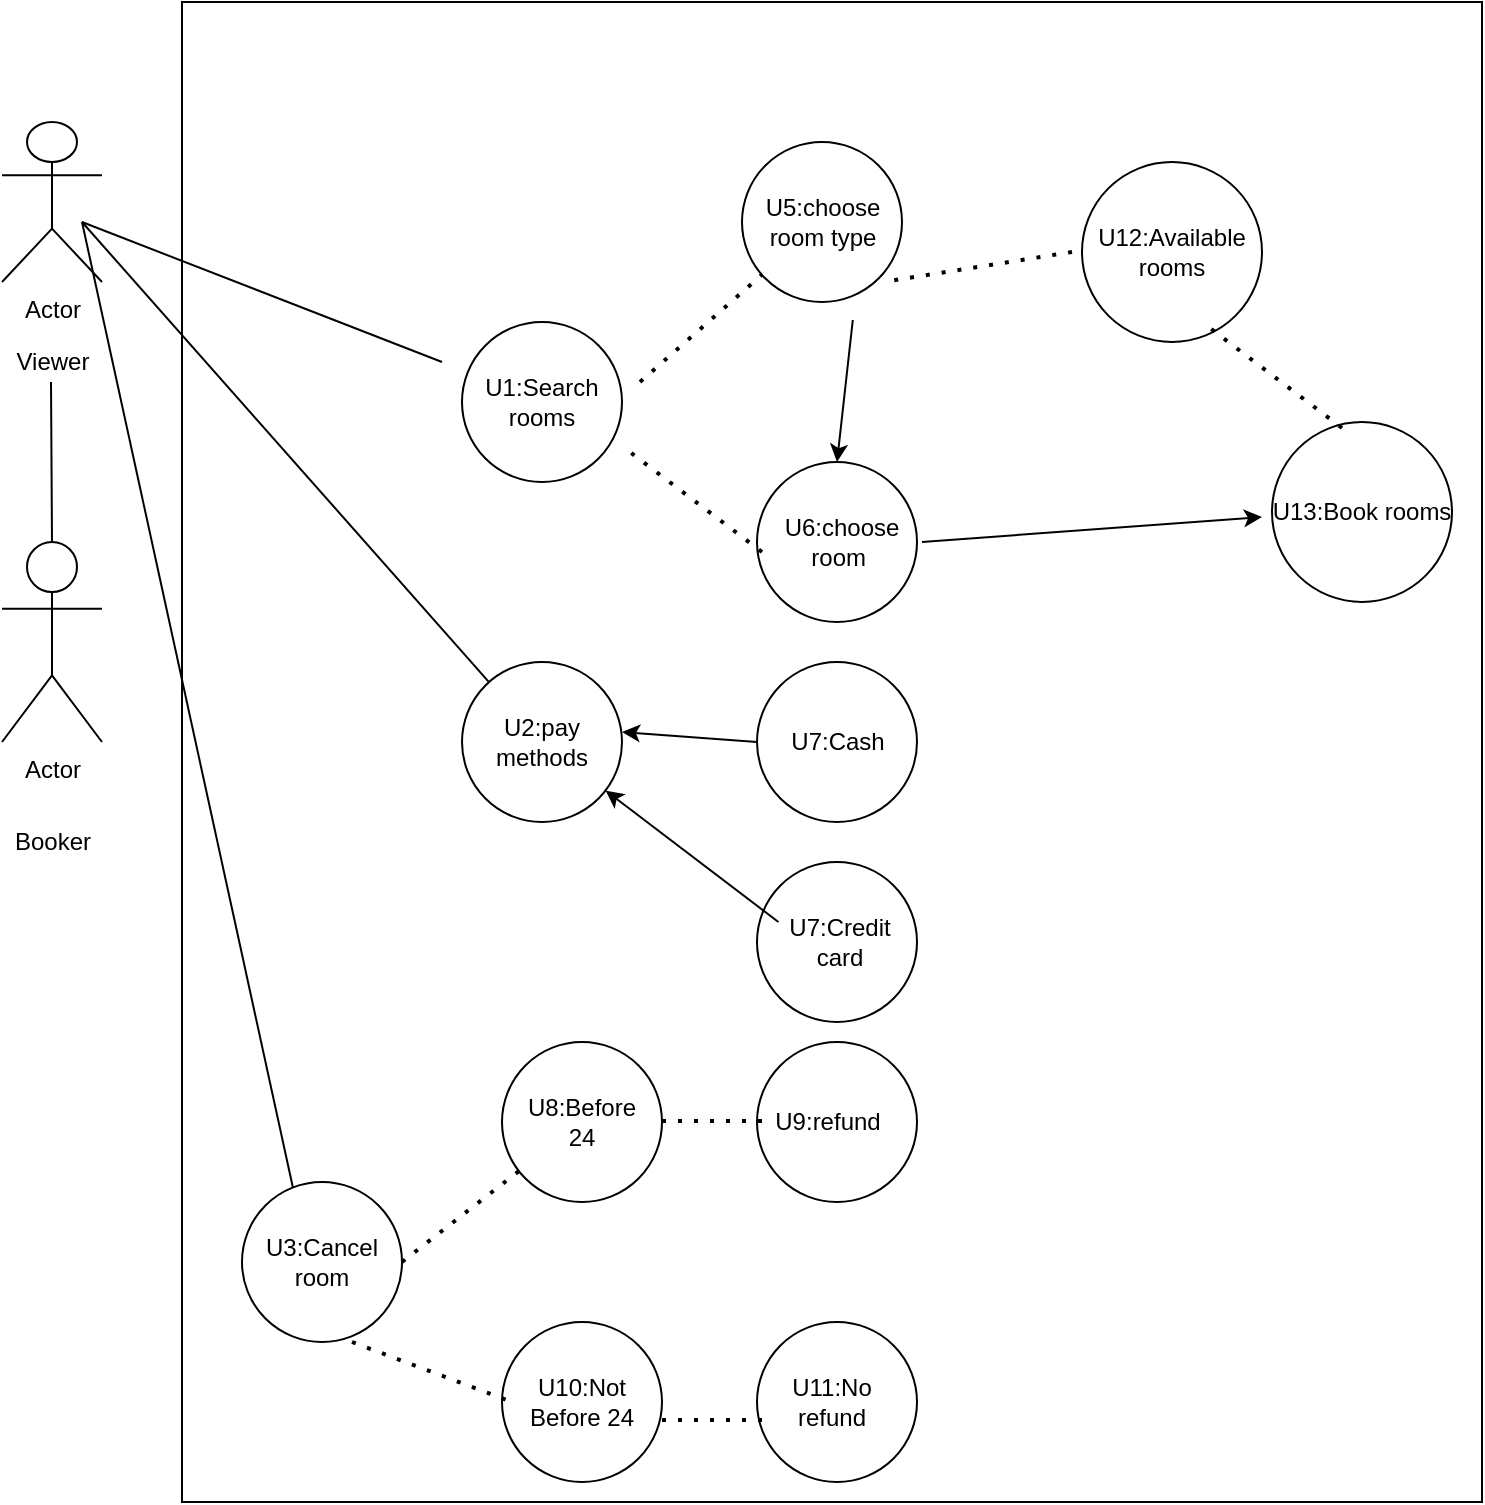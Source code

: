 <mxfile version="13.9.8" type="github"><diagram id="Xy6ysxLiAf85u6eN7p3X" name="Page-1"><mxGraphModel dx="868" dy="393" grid="1" gridSize="10" guides="1" tooltips="1" connect="1" arrows="1" fold="1" page="1" pageScale="1" pageWidth="827" pageHeight="1169" math="0" shadow="0"><root><mxCell id="0"/><mxCell id="1" parent="0"/><mxCell id="fN4Kaj9CFgbJgUVEXXit-1" value="" style="rounded=0;whiteSpace=wrap;html=1;" vertex="1" parent="1"><mxGeometry x="160" y="80" width="650" height="750" as="geometry"/></mxCell><mxCell id="fN4Kaj9CFgbJgUVEXXit-2" value="Actor" style="shape=umlActor;verticalLabelPosition=bottom;verticalAlign=top;html=1;outlineConnect=0;" vertex="1" parent="1"><mxGeometry x="70" y="140" width="50" height="80" as="geometry"/></mxCell><mxCell id="fN4Kaj9CFgbJgUVEXXit-3" value="Actor" style="shape=umlActor;verticalLabelPosition=bottom;verticalAlign=top;html=1;outlineConnect=0;" vertex="1" parent="1"><mxGeometry x="70" y="350" width="50" height="100" as="geometry"/></mxCell><mxCell id="fN4Kaj9CFgbJgUVEXXit-4" value="Booker&lt;br&gt;" style="text;html=1;align=center;verticalAlign=middle;resizable=0;points=[];autosize=1;" vertex="1" parent="1"><mxGeometry x="70" y="490" width="50" height="20" as="geometry"/></mxCell><mxCell id="fN4Kaj9CFgbJgUVEXXit-5" value="Viewer" style="text;html=1;align=center;verticalAlign=middle;resizable=0;points=[];autosize=1;" vertex="1" parent="1"><mxGeometry x="70" y="250" width="50" height="20" as="geometry"/></mxCell><mxCell id="fN4Kaj9CFgbJgUVEXXit-9" value="" style="endArrow=none;html=1;" edge="1" parent="1"><mxGeometry width="50" height="50" relative="1" as="geometry"><mxPoint x="110" y="190" as="sourcePoint"/><mxPoint x="290" y="260" as="targetPoint"/><Array as="points"/></mxGeometry></mxCell><mxCell id="fN4Kaj9CFgbJgUVEXXit-10" value="" style="ellipse;whiteSpace=wrap;html=1;aspect=fixed;" vertex="1" parent="1"><mxGeometry x="300" y="240" width="80" height="80" as="geometry"/></mxCell><mxCell id="fN4Kaj9CFgbJgUVEXXit-11" value="" style="endArrow=none;html=1;" edge="1" parent="1" target="fN4Kaj9CFgbJgUVEXXit-12"><mxGeometry width="50" height="50" relative="1" as="geometry"><mxPoint x="110" y="190" as="sourcePoint"/><mxPoint x="320" y="380" as="targetPoint"/><Array as="points"/></mxGeometry></mxCell><mxCell id="fN4Kaj9CFgbJgUVEXXit-12" value="" style="ellipse;whiteSpace=wrap;html=1;aspect=fixed;" vertex="1" parent="1"><mxGeometry x="300" y="410" width="80" height="80" as="geometry"/></mxCell><mxCell id="fN4Kaj9CFgbJgUVEXXit-17" value="" style="endArrow=none;html=1;exitX=0.5;exitY=0;exitDx=0;exitDy=0;exitPerimeter=0;" edge="1" parent="1" source="fN4Kaj9CFgbJgUVEXXit-3"><mxGeometry width="50" height="50" relative="1" as="geometry"><mxPoint x="94.5" y="330" as="sourcePoint"/><mxPoint x="94.5" y="270" as="targetPoint"/></mxGeometry></mxCell><mxCell id="fN4Kaj9CFgbJgUVEXXit-18" value="" style="endArrow=none;html=1;entryX=0.087;entryY=0.797;entryDx=0;entryDy=0;entryPerimeter=0;" edge="1" parent="1" target="fN4Kaj9CFgbJgUVEXXit-1"><mxGeometry width="50" height="50" relative="1" as="geometry"><mxPoint x="110" y="190" as="sourcePoint"/><mxPoint x="265.797" y="438.154" as="targetPoint"/><Array as="points"/></mxGeometry></mxCell><mxCell id="fN4Kaj9CFgbJgUVEXXit-19" value="" style="ellipse;whiteSpace=wrap;html=1;aspect=fixed;" vertex="1" parent="1"><mxGeometry x="190" y="670" width="80" height="80" as="geometry"/></mxCell><mxCell id="fN4Kaj9CFgbJgUVEXXit-20" value="U1:Search rooms" style="text;html=1;strokeColor=none;fillColor=none;align=center;verticalAlign=middle;whiteSpace=wrap;rounded=0;" vertex="1" parent="1"><mxGeometry x="300" y="270" width="80" height="20" as="geometry"/></mxCell><mxCell id="fN4Kaj9CFgbJgUVEXXit-21" value="U2:pay methods" style="text;html=1;strokeColor=none;fillColor=none;align=center;verticalAlign=middle;whiteSpace=wrap;rounded=0;" vertex="1" parent="1"><mxGeometry x="300" y="440" width="80" height="20" as="geometry"/></mxCell><mxCell id="fN4Kaj9CFgbJgUVEXXit-25" value="U3:Cancel room" style="text;html=1;strokeColor=none;fillColor=none;align=center;verticalAlign=middle;whiteSpace=wrap;rounded=0;" vertex="1" parent="1"><mxGeometry x="190" y="700" width="80" height="20" as="geometry"/></mxCell><mxCell id="fN4Kaj9CFgbJgUVEXXit-26" value="" style="ellipse;whiteSpace=wrap;html=1;aspect=fixed;" vertex="1" parent="1"><mxGeometry x="447.5" y="310" width="80" height="80" as="geometry"/></mxCell><mxCell id="fN4Kaj9CFgbJgUVEXXit-27" value="" style="endArrow=none;dashed=1;html=1;dashPattern=1 3;strokeWidth=2;" edge="1" parent="1" target="fN4Kaj9CFgbJgUVEXXit-28"><mxGeometry width="50" height="50" relative="1" as="geometry"><mxPoint x="389" y="270" as="sourcePoint"/><mxPoint x="439" y="220" as="targetPoint"/></mxGeometry></mxCell><mxCell id="fN4Kaj9CFgbJgUVEXXit-28" value="" style="ellipse;whiteSpace=wrap;html=1;aspect=fixed;" vertex="1" parent="1"><mxGeometry x="440" y="150" width="80" height="80" as="geometry"/></mxCell><mxCell id="fN4Kaj9CFgbJgUVEXXit-29" value="U5:choose room type" style="text;html=1;strokeColor=none;fillColor=none;align=center;verticalAlign=middle;whiteSpace=wrap;rounded=0;" vertex="1" parent="1"><mxGeometry x="443.75" y="170" width="72.5" height="40" as="geometry"/></mxCell><mxCell id="fN4Kaj9CFgbJgUVEXXit-30" value="U6:choose room&amp;nbsp;" style="text;html=1;strokeColor=none;fillColor=none;align=center;verticalAlign=middle;whiteSpace=wrap;rounded=0;" vertex="1" parent="1"><mxGeometry x="450" y="340" width="80" height="20" as="geometry"/></mxCell><mxCell id="fN4Kaj9CFgbJgUVEXXit-32" value="" style="endArrow=none;dashed=1;html=1;dashPattern=1 3;strokeWidth=2;exitX=0;exitY=0.75;exitDx=0;exitDy=0;entryX=1;entryY=0.775;entryDx=0;entryDy=0;entryPerimeter=0;" edge="1" parent="1" source="fN4Kaj9CFgbJgUVEXXit-30" target="fN4Kaj9CFgbJgUVEXXit-10"><mxGeometry width="50" height="50" relative="1" as="geometry"><mxPoint x="399" y="280" as="sourcePoint"/><mxPoint x="459.958" y="226.41" as="targetPoint"/><Array as="points"/></mxGeometry></mxCell><mxCell id="fN4Kaj9CFgbJgUVEXXit-33" value="" style="ellipse;whiteSpace=wrap;html=1;aspect=fixed;" vertex="1" parent="1"><mxGeometry x="610" y="160" width="90" height="90" as="geometry"/></mxCell><mxCell id="fN4Kaj9CFgbJgUVEXXit-34" value="U12:Available rooms" style="text;html=1;strokeColor=none;fillColor=none;align=center;verticalAlign=middle;whiteSpace=wrap;rounded=0;" vertex="1" parent="1"><mxGeometry x="605" y="200" width="100" height="10" as="geometry"/></mxCell><mxCell id="fN4Kaj9CFgbJgUVEXXit-35" value="" style="endArrow=none;dashed=1;html=1;dashPattern=1 3;strokeWidth=2;exitX=0;exitY=0.5;exitDx=0;exitDy=0;entryX=0.921;entryY=1.25;entryDx=0;entryDy=0;entryPerimeter=0;" edge="1" parent="1" source="fN4Kaj9CFgbJgUVEXXit-34" target="fN4Kaj9CFgbJgUVEXXit-29"><mxGeometry width="50" height="50" relative="1" as="geometry"><mxPoint x="580" y="230" as="sourcePoint"/><mxPoint x="520" y="177" as="targetPoint"/><Array as="points"/></mxGeometry></mxCell><mxCell id="fN4Kaj9CFgbJgUVEXXit-39" value="" style="endArrow=classic;html=1;exitX=0.516;exitY=0.212;exitDx=0;exitDy=0;exitPerimeter=0;entryX=0.5;entryY=0;entryDx=0;entryDy=0;" edge="1" parent="1" source="fN4Kaj9CFgbJgUVEXXit-1" target="fN4Kaj9CFgbJgUVEXXit-26"><mxGeometry width="50" height="50" relative="1" as="geometry"><mxPoint x="390" y="400" as="sourcePoint"/><mxPoint x="440" y="350" as="targetPoint"/></mxGeometry></mxCell><mxCell id="fN4Kaj9CFgbJgUVEXXit-40" value="" style="ellipse;whiteSpace=wrap;html=1;aspect=fixed;" vertex="1" parent="1"><mxGeometry x="447.5" y="410" width="80" height="80" as="geometry"/></mxCell><mxCell id="fN4Kaj9CFgbJgUVEXXit-41" value="U7:Cash" style="text;html=1;strokeColor=none;fillColor=none;align=center;verticalAlign=middle;whiteSpace=wrap;rounded=0;" vertex="1" parent="1"><mxGeometry x="447.5" y="440" width="80" height="20" as="geometry"/></mxCell><mxCell id="fN4Kaj9CFgbJgUVEXXit-42" value="" style="ellipse;whiteSpace=wrap;html=1;aspect=fixed;" vertex="1" parent="1"><mxGeometry x="447.5" y="510" width="80" height="80" as="geometry"/></mxCell><mxCell id="fN4Kaj9CFgbJgUVEXXit-45" value="U7:Credit card" style="text;html=1;strokeColor=none;fillColor=none;align=center;verticalAlign=middle;whiteSpace=wrap;rounded=0;" vertex="1" parent="1"><mxGeometry x="450" y="540" width="77.5" height="20" as="geometry"/></mxCell><mxCell id="fN4Kaj9CFgbJgUVEXXit-46" value="" style="endArrow=classic;html=1;exitX=0;exitY=0.5;exitDx=0;exitDy=0;entryX=1;entryY=0.25;entryDx=0;entryDy=0;" edge="1" parent="1" source="fN4Kaj9CFgbJgUVEXXit-41" target="fN4Kaj9CFgbJgUVEXXit-21"><mxGeometry width="50" height="50" relative="1" as="geometry"><mxPoint x="390" y="450" as="sourcePoint"/><mxPoint x="440" y="400" as="targetPoint"/></mxGeometry></mxCell><mxCell id="fN4Kaj9CFgbJgUVEXXit-49" value="" style="endArrow=classic;html=1;exitX=0.106;exitY=0;exitDx=0;exitDy=0;exitPerimeter=0;" edge="1" parent="1" source="fN4Kaj9CFgbJgUVEXXit-45" target="fN4Kaj9CFgbJgUVEXXit-12"><mxGeometry width="50" height="50" relative="1" as="geometry"><mxPoint x="457.5" y="460" as="sourcePoint"/><mxPoint x="390" y="455" as="targetPoint"/></mxGeometry></mxCell><mxCell id="fN4Kaj9CFgbJgUVEXXit-51" value="" style="ellipse;whiteSpace=wrap;html=1;aspect=fixed;" vertex="1" parent="1"><mxGeometry x="320" y="600" width="80" height="80" as="geometry"/></mxCell><mxCell id="fN4Kaj9CFgbJgUVEXXit-52" value="" style="ellipse;whiteSpace=wrap;html=1;aspect=fixed;" vertex="1" parent="1"><mxGeometry x="320" y="740" width="80" height="80" as="geometry"/></mxCell><mxCell id="fN4Kaj9CFgbJgUVEXXit-53" value="" style="ellipse;whiteSpace=wrap;html=1;aspect=fixed;" vertex="1" parent="1"><mxGeometry x="447.5" y="600" width="80" height="80" as="geometry"/></mxCell><mxCell id="fN4Kaj9CFgbJgUVEXXit-54" value="" style="ellipse;whiteSpace=wrap;html=1;aspect=fixed;" vertex="1" parent="1"><mxGeometry x="447.5" y="740" width="80" height="80" as="geometry"/></mxCell><mxCell id="fN4Kaj9CFgbJgUVEXXit-55" value="U8:Before 24" style="text;html=1;strokeColor=none;fillColor=none;align=center;verticalAlign=middle;whiteSpace=wrap;rounded=0;" vertex="1" parent="1"><mxGeometry x="325" y="630" width="70" height="20" as="geometry"/></mxCell><mxCell id="fN4Kaj9CFgbJgUVEXXit-56" value="U10:Not Before 24" style="text;html=1;strokeColor=none;fillColor=none;align=center;verticalAlign=middle;whiteSpace=wrap;rounded=0;" vertex="1" parent="1"><mxGeometry x="325" y="770" width="70" height="20" as="geometry"/></mxCell><mxCell id="fN4Kaj9CFgbJgUVEXXit-57" value="U9:refund" style="text;html=1;strokeColor=none;fillColor=none;align=center;verticalAlign=middle;whiteSpace=wrap;rounded=0;" vertex="1" parent="1"><mxGeometry x="447.5" y="630" width="70" height="20" as="geometry"/></mxCell><mxCell id="fN4Kaj9CFgbJgUVEXXit-58" value="U11:No refund" style="text;html=1;strokeColor=none;fillColor=none;align=center;verticalAlign=middle;whiteSpace=wrap;rounded=0;" vertex="1" parent="1"><mxGeometry x="450" y="770" width="70" height="20" as="geometry"/></mxCell><mxCell id="fN4Kaj9CFgbJgUVEXXit-59" style="edgeStyle=orthogonalEdgeStyle;rounded=0;orthogonalLoop=1;jettySize=auto;html=1;exitX=0.5;exitY=1;exitDx=0;exitDy=0;" edge="1" parent="1" source="fN4Kaj9CFgbJgUVEXXit-57" target="fN4Kaj9CFgbJgUVEXXit-57"><mxGeometry relative="1" as="geometry"/></mxCell><mxCell id="fN4Kaj9CFgbJgUVEXXit-60" value="" style="endArrow=none;dashed=1;html=1;dashPattern=1 3;strokeWidth=2;" edge="1" parent="1"><mxGeometry width="50" height="50" relative="1" as="geometry"><mxPoint x="245" y="750" as="sourcePoint"/><mxPoint x="325" y="780" as="targetPoint"/><Array as="points"><mxPoint x="245" y="750"/></Array></mxGeometry></mxCell><mxCell id="fN4Kaj9CFgbJgUVEXXit-62" value="" style="endArrow=none;dashed=1;html=1;dashPattern=1 3;strokeWidth=2;" edge="1" parent="1" target="fN4Kaj9CFgbJgUVEXXit-51"><mxGeometry width="50" height="50" relative="1" as="geometry"><mxPoint x="270" y="710" as="sourcePoint"/><mxPoint x="350" y="740" as="targetPoint"/><Array as="points"><mxPoint x="270" y="710"/></Array></mxGeometry></mxCell><mxCell id="fN4Kaj9CFgbJgUVEXXit-63" value="" style="endArrow=none;dashed=1;html=1;dashPattern=1 3;strokeWidth=2;" edge="1" parent="1"><mxGeometry width="50" height="50" relative="1" as="geometry"><mxPoint x="400" y="639.5" as="sourcePoint"/><mxPoint x="449.996" y="639.498" as="targetPoint"/><Array as="points"><mxPoint x="400" y="639.5"/></Array></mxGeometry></mxCell><mxCell id="fN4Kaj9CFgbJgUVEXXit-64" value="" style="endArrow=none;dashed=1;html=1;dashPattern=1 3;strokeWidth=2;" edge="1" parent="1"><mxGeometry width="50" height="50" relative="1" as="geometry"><mxPoint x="400" y="789" as="sourcePoint"/><mxPoint x="449.996" y="788.998" as="targetPoint"/><Array as="points"><mxPoint x="400" y="789"/></Array></mxGeometry></mxCell><mxCell id="fN4Kaj9CFgbJgUVEXXit-67" value="" style="ellipse;whiteSpace=wrap;html=1;aspect=fixed;" vertex="1" parent="1"><mxGeometry x="705" y="290" width="90" height="90" as="geometry"/></mxCell><mxCell id="fN4Kaj9CFgbJgUVEXXit-68" value="" style="endArrow=none;dashed=1;html=1;dashPattern=1 3;strokeWidth=2;exitX=0;exitY=0.75;exitDx=0;exitDy=0;entryX=1;entryY=0.775;entryDx=0;entryDy=0;entryPerimeter=0;" edge="1" parent="1"><mxGeometry width="50" height="50" relative="1" as="geometry"><mxPoint x="740" y="293" as="sourcePoint"/><mxPoint x="670" y="240" as="targetPoint"/><Array as="points"/></mxGeometry></mxCell><mxCell id="fN4Kaj9CFgbJgUVEXXit-69" value="U13:Book rooms" style="text;html=1;strokeColor=none;fillColor=none;align=center;verticalAlign=middle;whiteSpace=wrap;rounded=0;" vertex="1" parent="1"><mxGeometry x="700" y="330" width="100" height="10" as="geometry"/></mxCell><mxCell id="fN4Kaj9CFgbJgUVEXXit-70" value="" style="endArrow=classic;html=1;exitX=1;exitY=0.5;exitDx=0;exitDy=0;entryX=0;entryY=0.75;entryDx=0;entryDy=0;" edge="1" parent="1" source="fN4Kaj9CFgbJgUVEXXit-30" target="fN4Kaj9CFgbJgUVEXXit-69"><mxGeometry width="50" height="50" relative="1" as="geometry"><mxPoint x="577.9" y="279" as="sourcePoint"/><mxPoint x="570" y="350" as="targetPoint"/></mxGeometry></mxCell></root></mxGraphModel></diagram></mxfile>